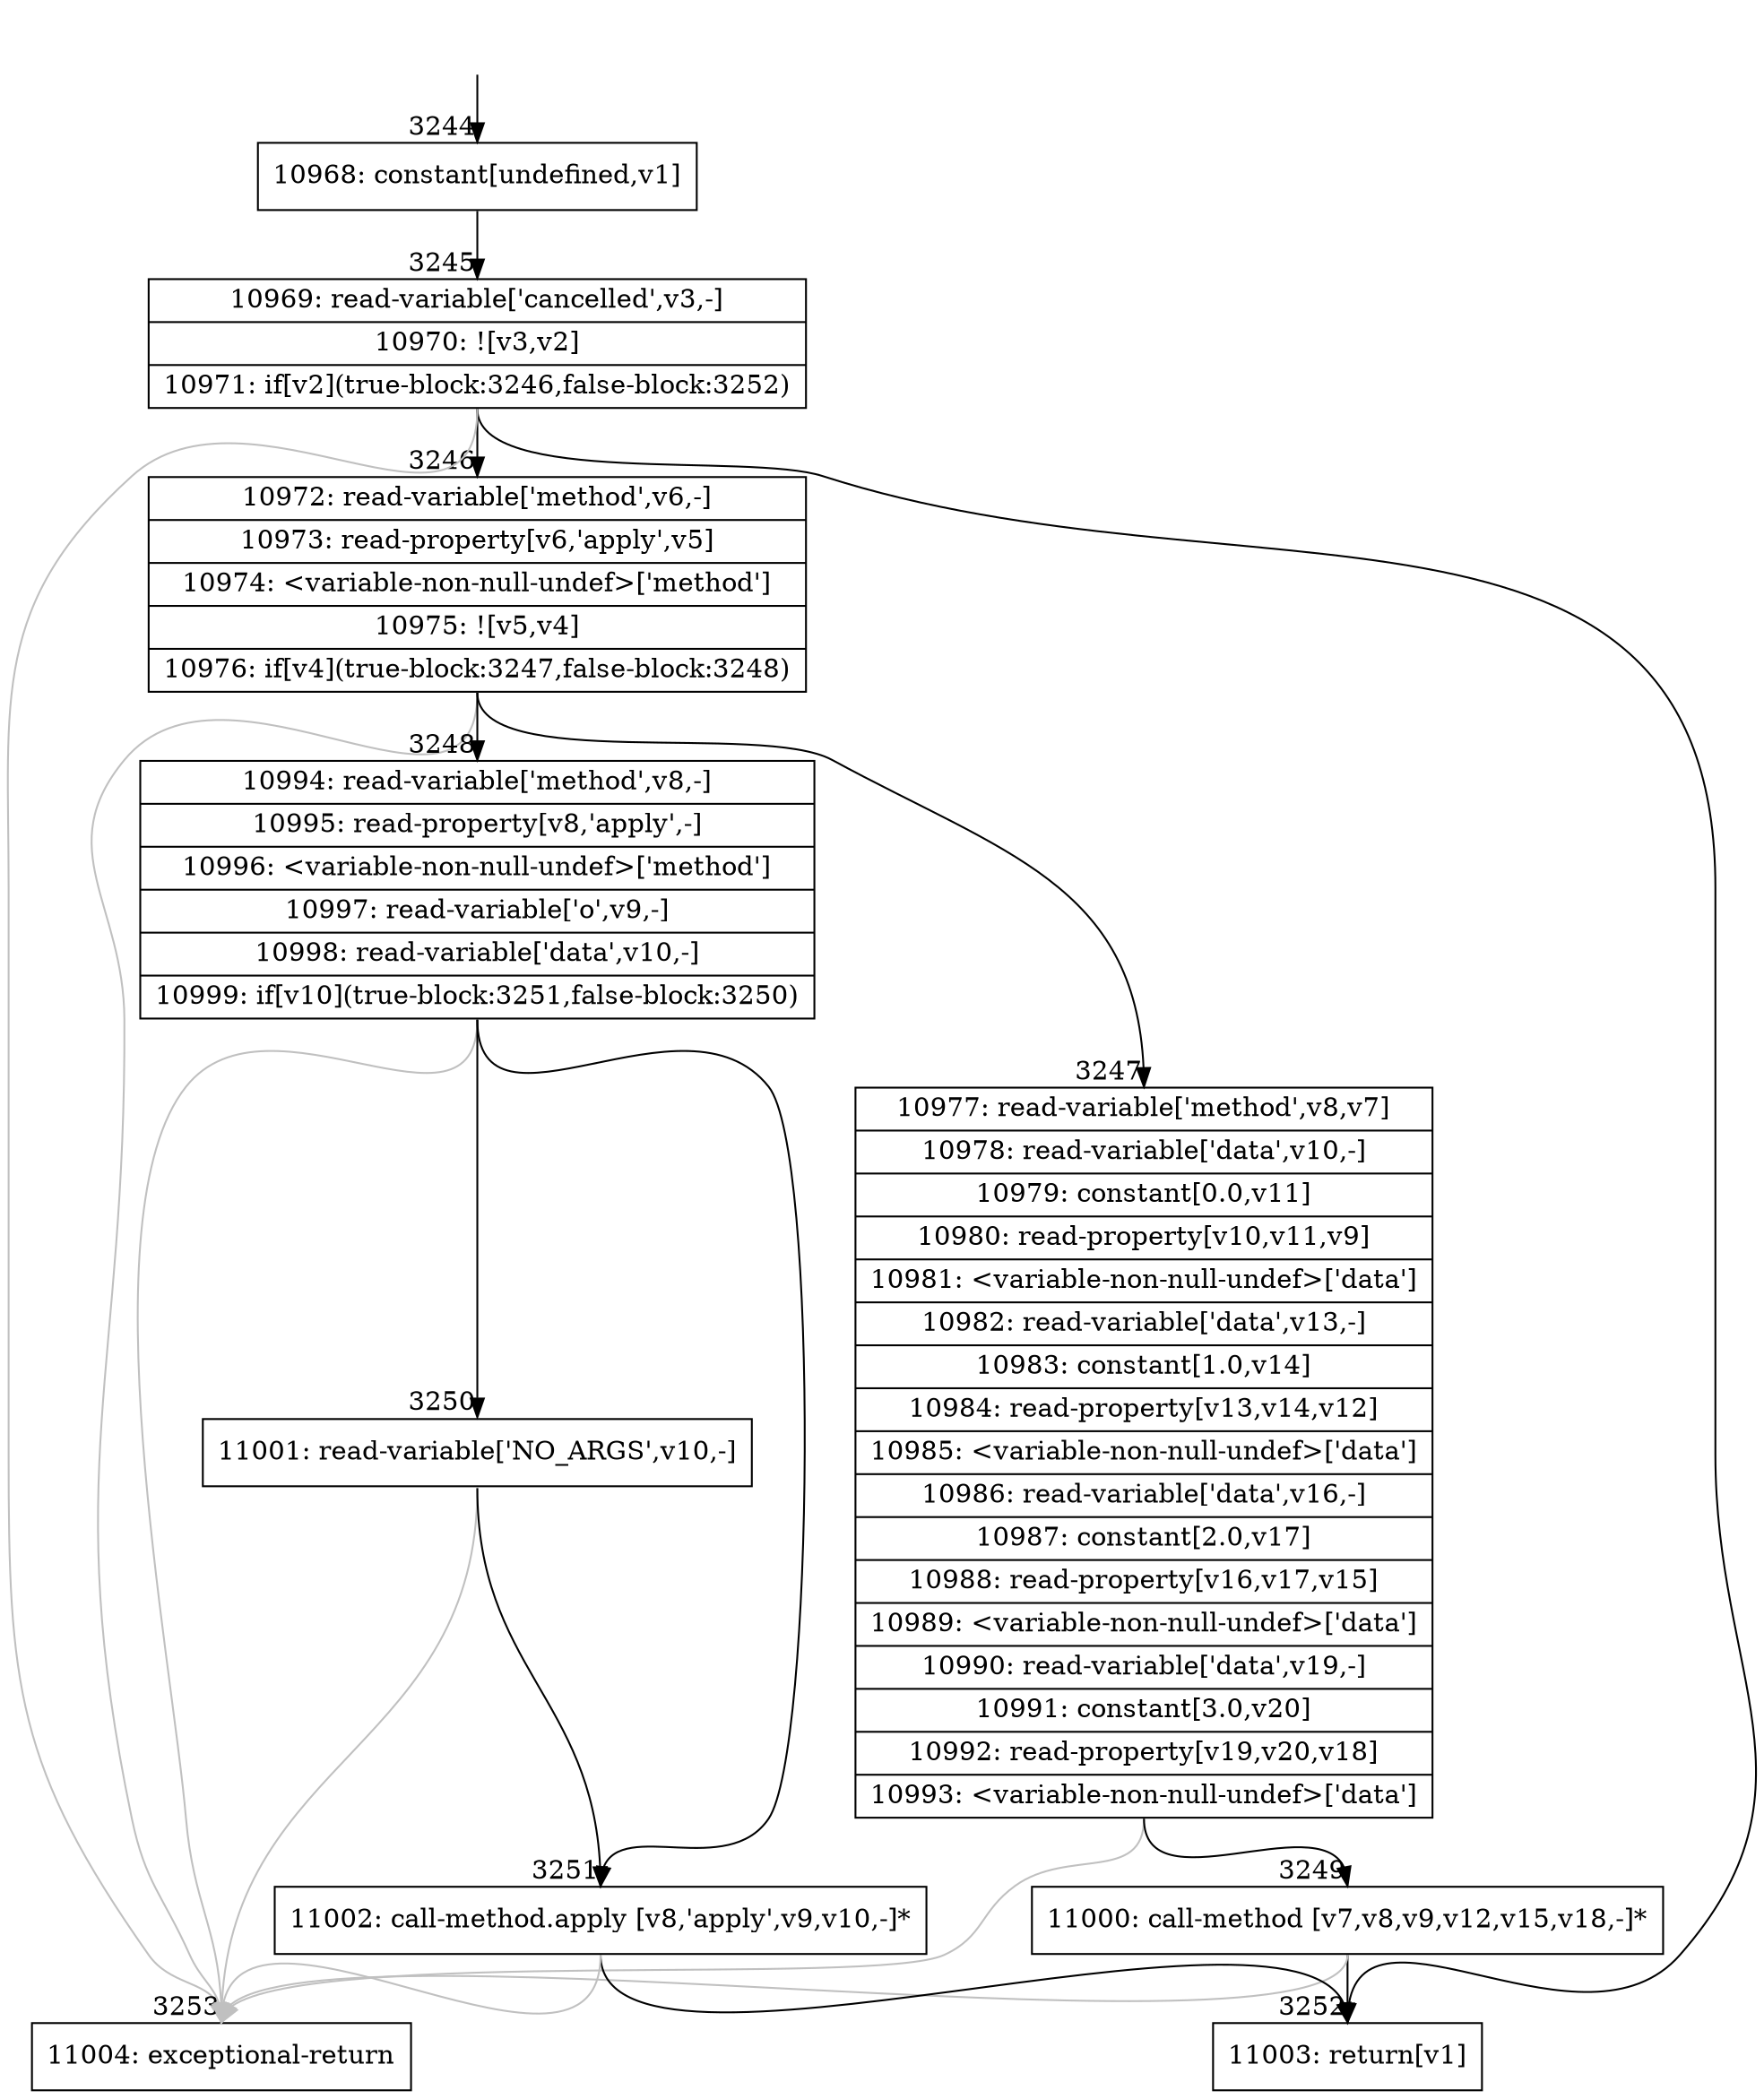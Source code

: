 digraph {
rankdir="TD"
BB_entry172[shape=none,label=""];
BB_entry172 -> BB3244 [tailport=s, headport=n, headlabel="    3244"]
BB3244 [shape=record label="{10968: constant[undefined,v1]}" ] 
BB3244 -> BB3245 [tailport=s, headport=n, headlabel="      3245"]
BB3245 [shape=record label="{10969: read-variable['cancelled',v3,-]|10970: ![v3,v2]|10971: if[v2](true-block:3246,false-block:3252)}" ] 
BB3245 -> BB3246 [tailport=s, headport=n, headlabel="      3246"]
BB3245 -> BB3252 [tailport=s, headport=n, headlabel="      3252"]
BB3245 -> BB3253 [tailport=s, headport=n, color=gray, headlabel="      3253"]
BB3246 [shape=record label="{10972: read-variable['method',v6,-]|10973: read-property[v6,'apply',v5]|10974: \<variable-non-null-undef\>['method']|10975: ![v5,v4]|10976: if[v4](true-block:3247,false-block:3248)}" ] 
BB3246 -> BB3247 [tailport=s, headport=n, headlabel="      3247"]
BB3246 -> BB3248 [tailport=s, headport=n, headlabel="      3248"]
BB3246 -> BB3253 [tailport=s, headport=n, color=gray]
BB3247 [shape=record label="{10977: read-variable['method',v8,v7]|10978: read-variable['data',v10,-]|10979: constant[0.0,v11]|10980: read-property[v10,v11,v9]|10981: \<variable-non-null-undef\>['data']|10982: read-variable['data',v13,-]|10983: constant[1.0,v14]|10984: read-property[v13,v14,v12]|10985: \<variable-non-null-undef\>['data']|10986: read-variable['data',v16,-]|10987: constant[2.0,v17]|10988: read-property[v16,v17,v15]|10989: \<variable-non-null-undef\>['data']|10990: read-variable['data',v19,-]|10991: constant[3.0,v20]|10992: read-property[v19,v20,v18]|10993: \<variable-non-null-undef\>['data']}" ] 
BB3247 -> BB3249 [tailport=s, headport=n, headlabel="      3249"]
BB3247 -> BB3253 [tailport=s, headport=n, color=gray]
BB3248 [shape=record label="{10994: read-variable['method',v8,-]|10995: read-property[v8,'apply',-]|10996: \<variable-non-null-undef\>['method']|10997: read-variable['o',v9,-]|10998: read-variable['data',v10,-]|10999: if[v10](true-block:3251,false-block:3250)}" ] 
BB3248 -> BB3251 [tailport=s, headport=n, headlabel="      3251"]
BB3248 -> BB3250 [tailport=s, headport=n, headlabel="      3250"]
BB3248 -> BB3253 [tailport=s, headport=n, color=gray]
BB3249 [shape=record label="{11000: call-method [v7,v8,v9,v12,v15,v18,-]*}" ] 
BB3249 -> BB3252 [tailport=s, headport=n]
BB3249 -> BB3253 [tailport=s, headport=n, color=gray]
BB3250 [shape=record label="{11001: read-variable['NO_ARGS',v10,-]}" ] 
BB3250 -> BB3251 [tailport=s, headport=n]
BB3250 -> BB3253 [tailport=s, headport=n, color=gray]
BB3251 [shape=record label="{11002: call-method.apply [v8,'apply',v9,v10,-]*}" ] 
BB3251 -> BB3252 [tailport=s, headport=n]
BB3251 -> BB3253 [tailport=s, headport=n, color=gray]
BB3252 [shape=record label="{11003: return[v1]}" ] 
BB3253 [shape=record label="{11004: exceptional-return}" ] 
//#$~ 5512
}
